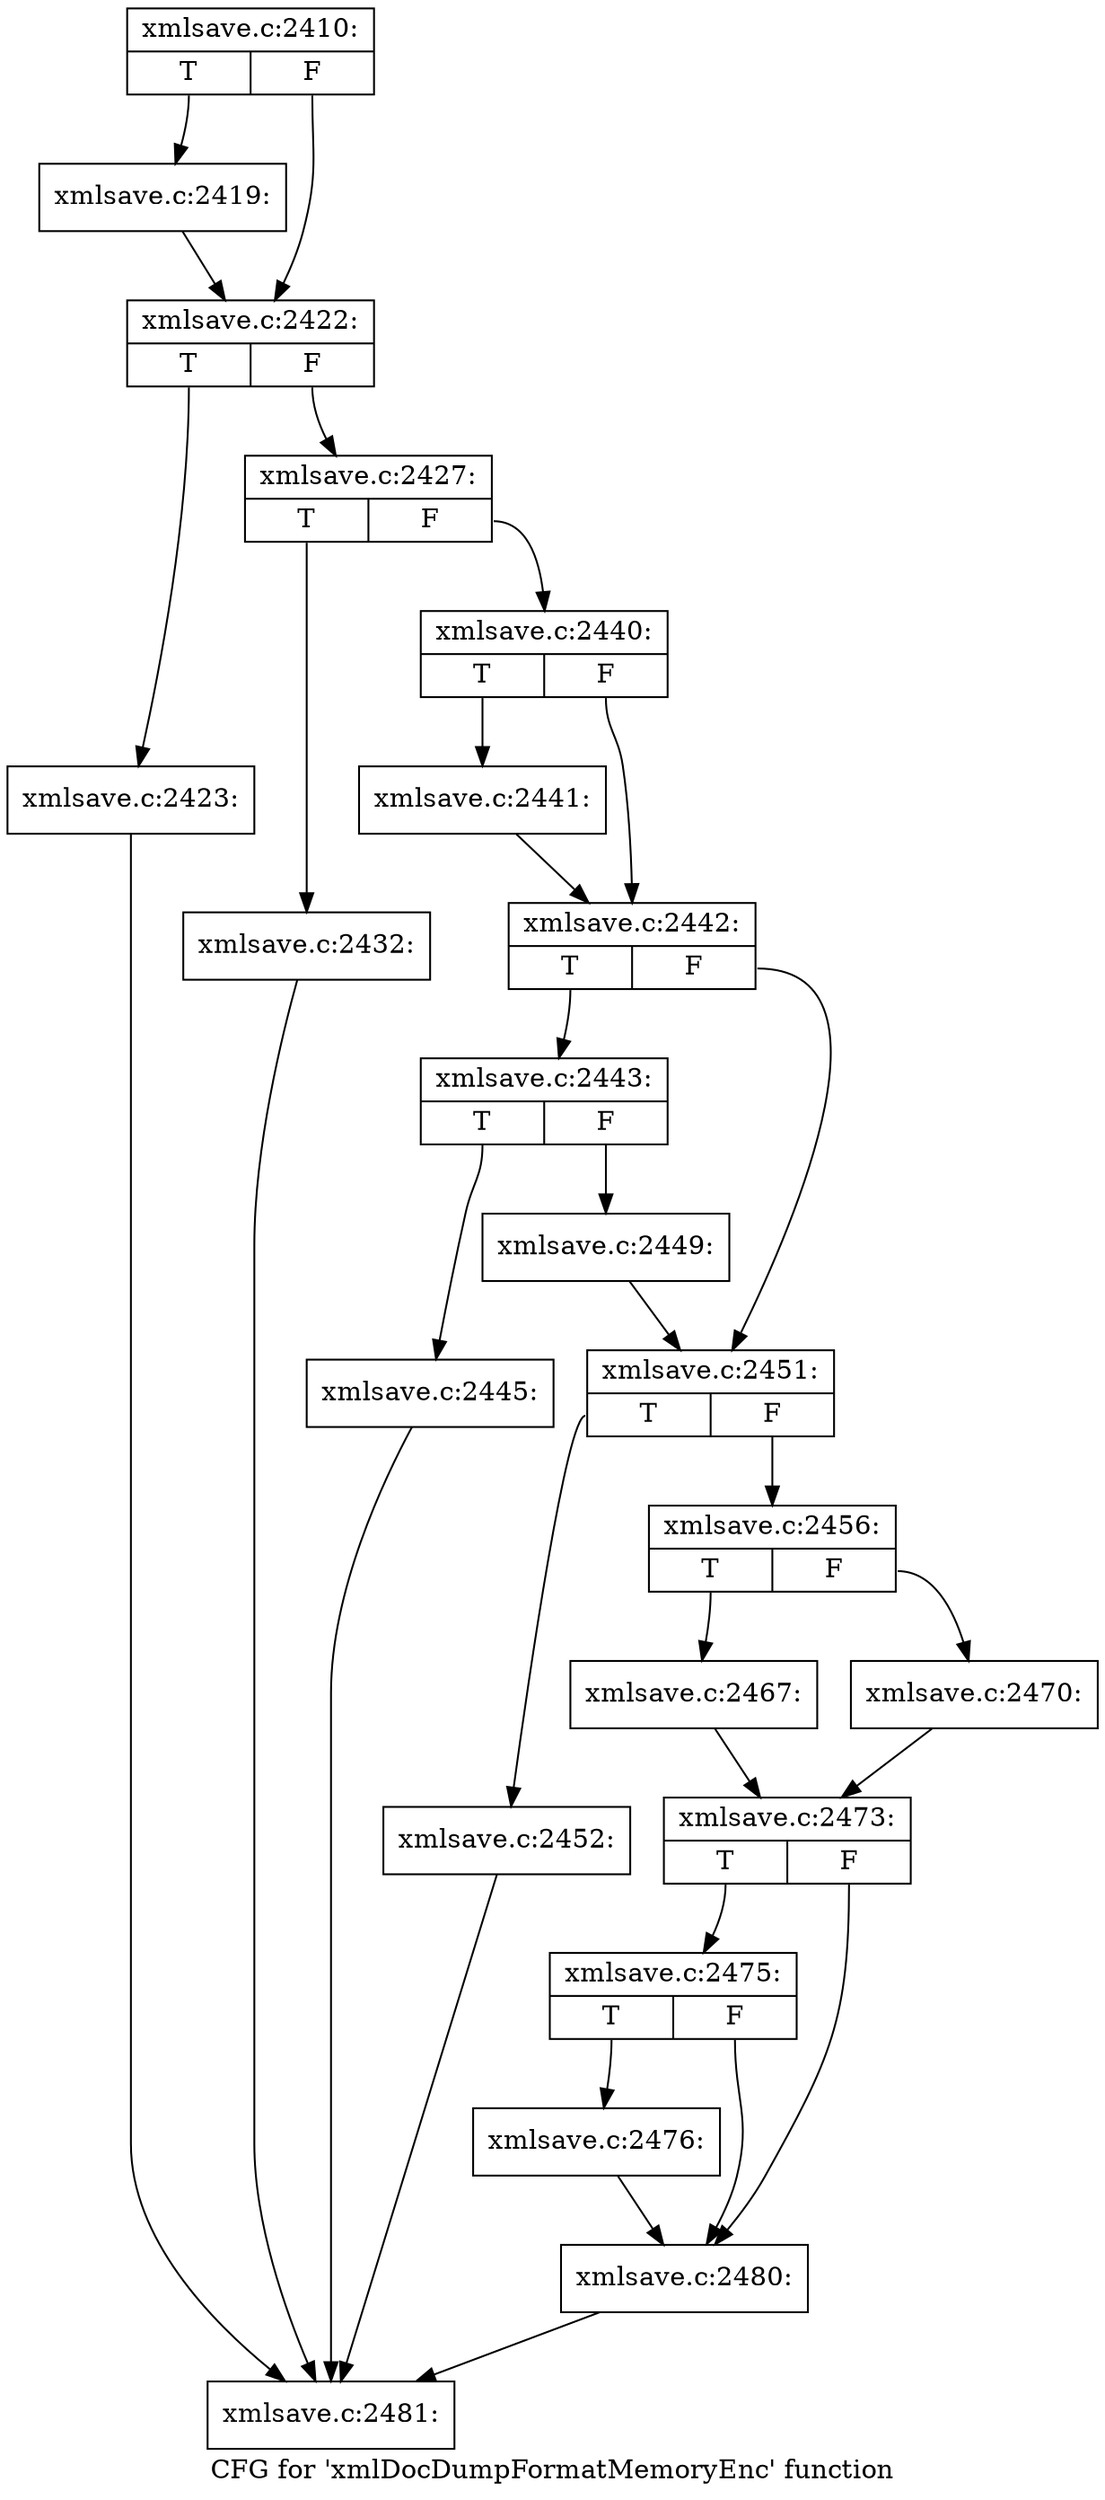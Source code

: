 digraph "CFG for 'xmlDocDumpFormatMemoryEnc' function" {
	label="CFG for 'xmlDocDumpFormatMemoryEnc' function";

	Node0x5765910 [shape=record,label="{xmlsave.c:2410:|{<s0>T|<s1>F}}"];
	Node0x5765910:s0 -> Node0x5703ec0;
	Node0x5765910:s1 -> Node0x5703f10;
	Node0x5703ec0 [shape=record,label="{xmlsave.c:2419:}"];
	Node0x5703ec0 -> Node0x5703f10;
	Node0x5703f10 [shape=record,label="{xmlsave.c:2422:|{<s0>T|<s1>F}}"];
	Node0x5703f10:s0 -> Node0x57044d0;
	Node0x5703f10:s1 -> Node0x5704520;
	Node0x57044d0 [shape=record,label="{xmlsave.c:2423:}"];
	Node0x57044d0 -> Node0x57694a0;
	Node0x5704520 [shape=record,label="{xmlsave.c:2427:|{<s0>T|<s1>F}}"];
	Node0x5704520:s0 -> Node0x5717530;
	Node0x5704520:s1 -> Node0x5717580;
	Node0x5717530 [shape=record,label="{xmlsave.c:2432:}"];
	Node0x5717530 -> Node0x57694a0;
	Node0x5717580 [shape=record,label="{xmlsave.c:2440:|{<s0>T|<s1>F}}"];
	Node0x5717580:s0 -> Node0x5717a00;
	Node0x5717580:s1 -> Node0x5717a50;
	Node0x5717a00 [shape=record,label="{xmlsave.c:2441:}"];
	Node0x5717a00 -> Node0x5717a50;
	Node0x5717a50 [shape=record,label="{xmlsave.c:2442:|{<s0>T|<s1>F}}"];
	Node0x5717a50:s0 -> Node0x57180a0;
	Node0x5717a50:s1 -> Node0x57180f0;
	Node0x57180a0 [shape=record,label="{xmlsave.c:2443:|{<s0>T|<s1>F}}"];
	Node0x57180a0:s0 -> Node0x5718680;
	Node0x57180a0:s1 -> Node0x57186d0;
	Node0x5718680 [shape=record,label="{xmlsave.c:2445:}"];
	Node0x5718680 -> Node0x57694a0;
	Node0x57186d0 [shape=record,label="{xmlsave.c:2449:}"];
	Node0x57186d0 -> Node0x57180f0;
	Node0x57180f0 [shape=record,label="{xmlsave.c:2451:|{<s0>T|<s1>F}}"];
	Node0x57180f0:s0 -> Node0x5718fd0;
	Node0x57180f0:s1 -> Node0x5719020;
	Node0x5718fd0 [shape=record,label="{xmlsave.c:2452:}"];
	Node0x5718fd0 -> Node0x57694a0;
	Node0x5719020 [shape=record,label="{xmlsave.c:2456:|{<s0>T|<s1>F}}"];
	Node0x5719020:s0 -> Node0x57199b0;
	Node0x5719020:s1 -> Node0x577fba0;
	Node0x57199b0 [shape=record,label="{xmlsave.c:2467:}"];
	Node0x57199b0 -> Node0x5719ce0;
	Node0x577fba0 [shape=record,label="{xmlsave.c:2470:}"];
	Node0x577fba0 -> Node0x5719ce0;
	Node0x5719ce0 [shape=record,label="{xmlsave.c:2473:|{<s0>T|<s1>F}}"];
	Node0x5719ce0:s0 -> Node0x5781be0;
	Node0x5719ce0:s1 -> Node0x5780b00;
	Node0x5781be0 [shape=record,label="{xmlsave.c:2475:|{<s0>T|<s1>F}}"];
	Node0x5781be0:s0 -> Node0x5780850;
	Node0x5781be0:s1 -> Node0x5780b00;
	Node0x5780850 [shape=record,label="{xmlsave.c:2476:}"];
	Node0x5780850 -> Node0x5780b00;
	Node0x5780b00 [shape=record,label="{xmlsave.c:2480:}"];
	Node0x5780b00 -> Node0x57694a0;
	Node0x57694a0 [shape=record,label="{xmlsave.c:2481:}"];
}
